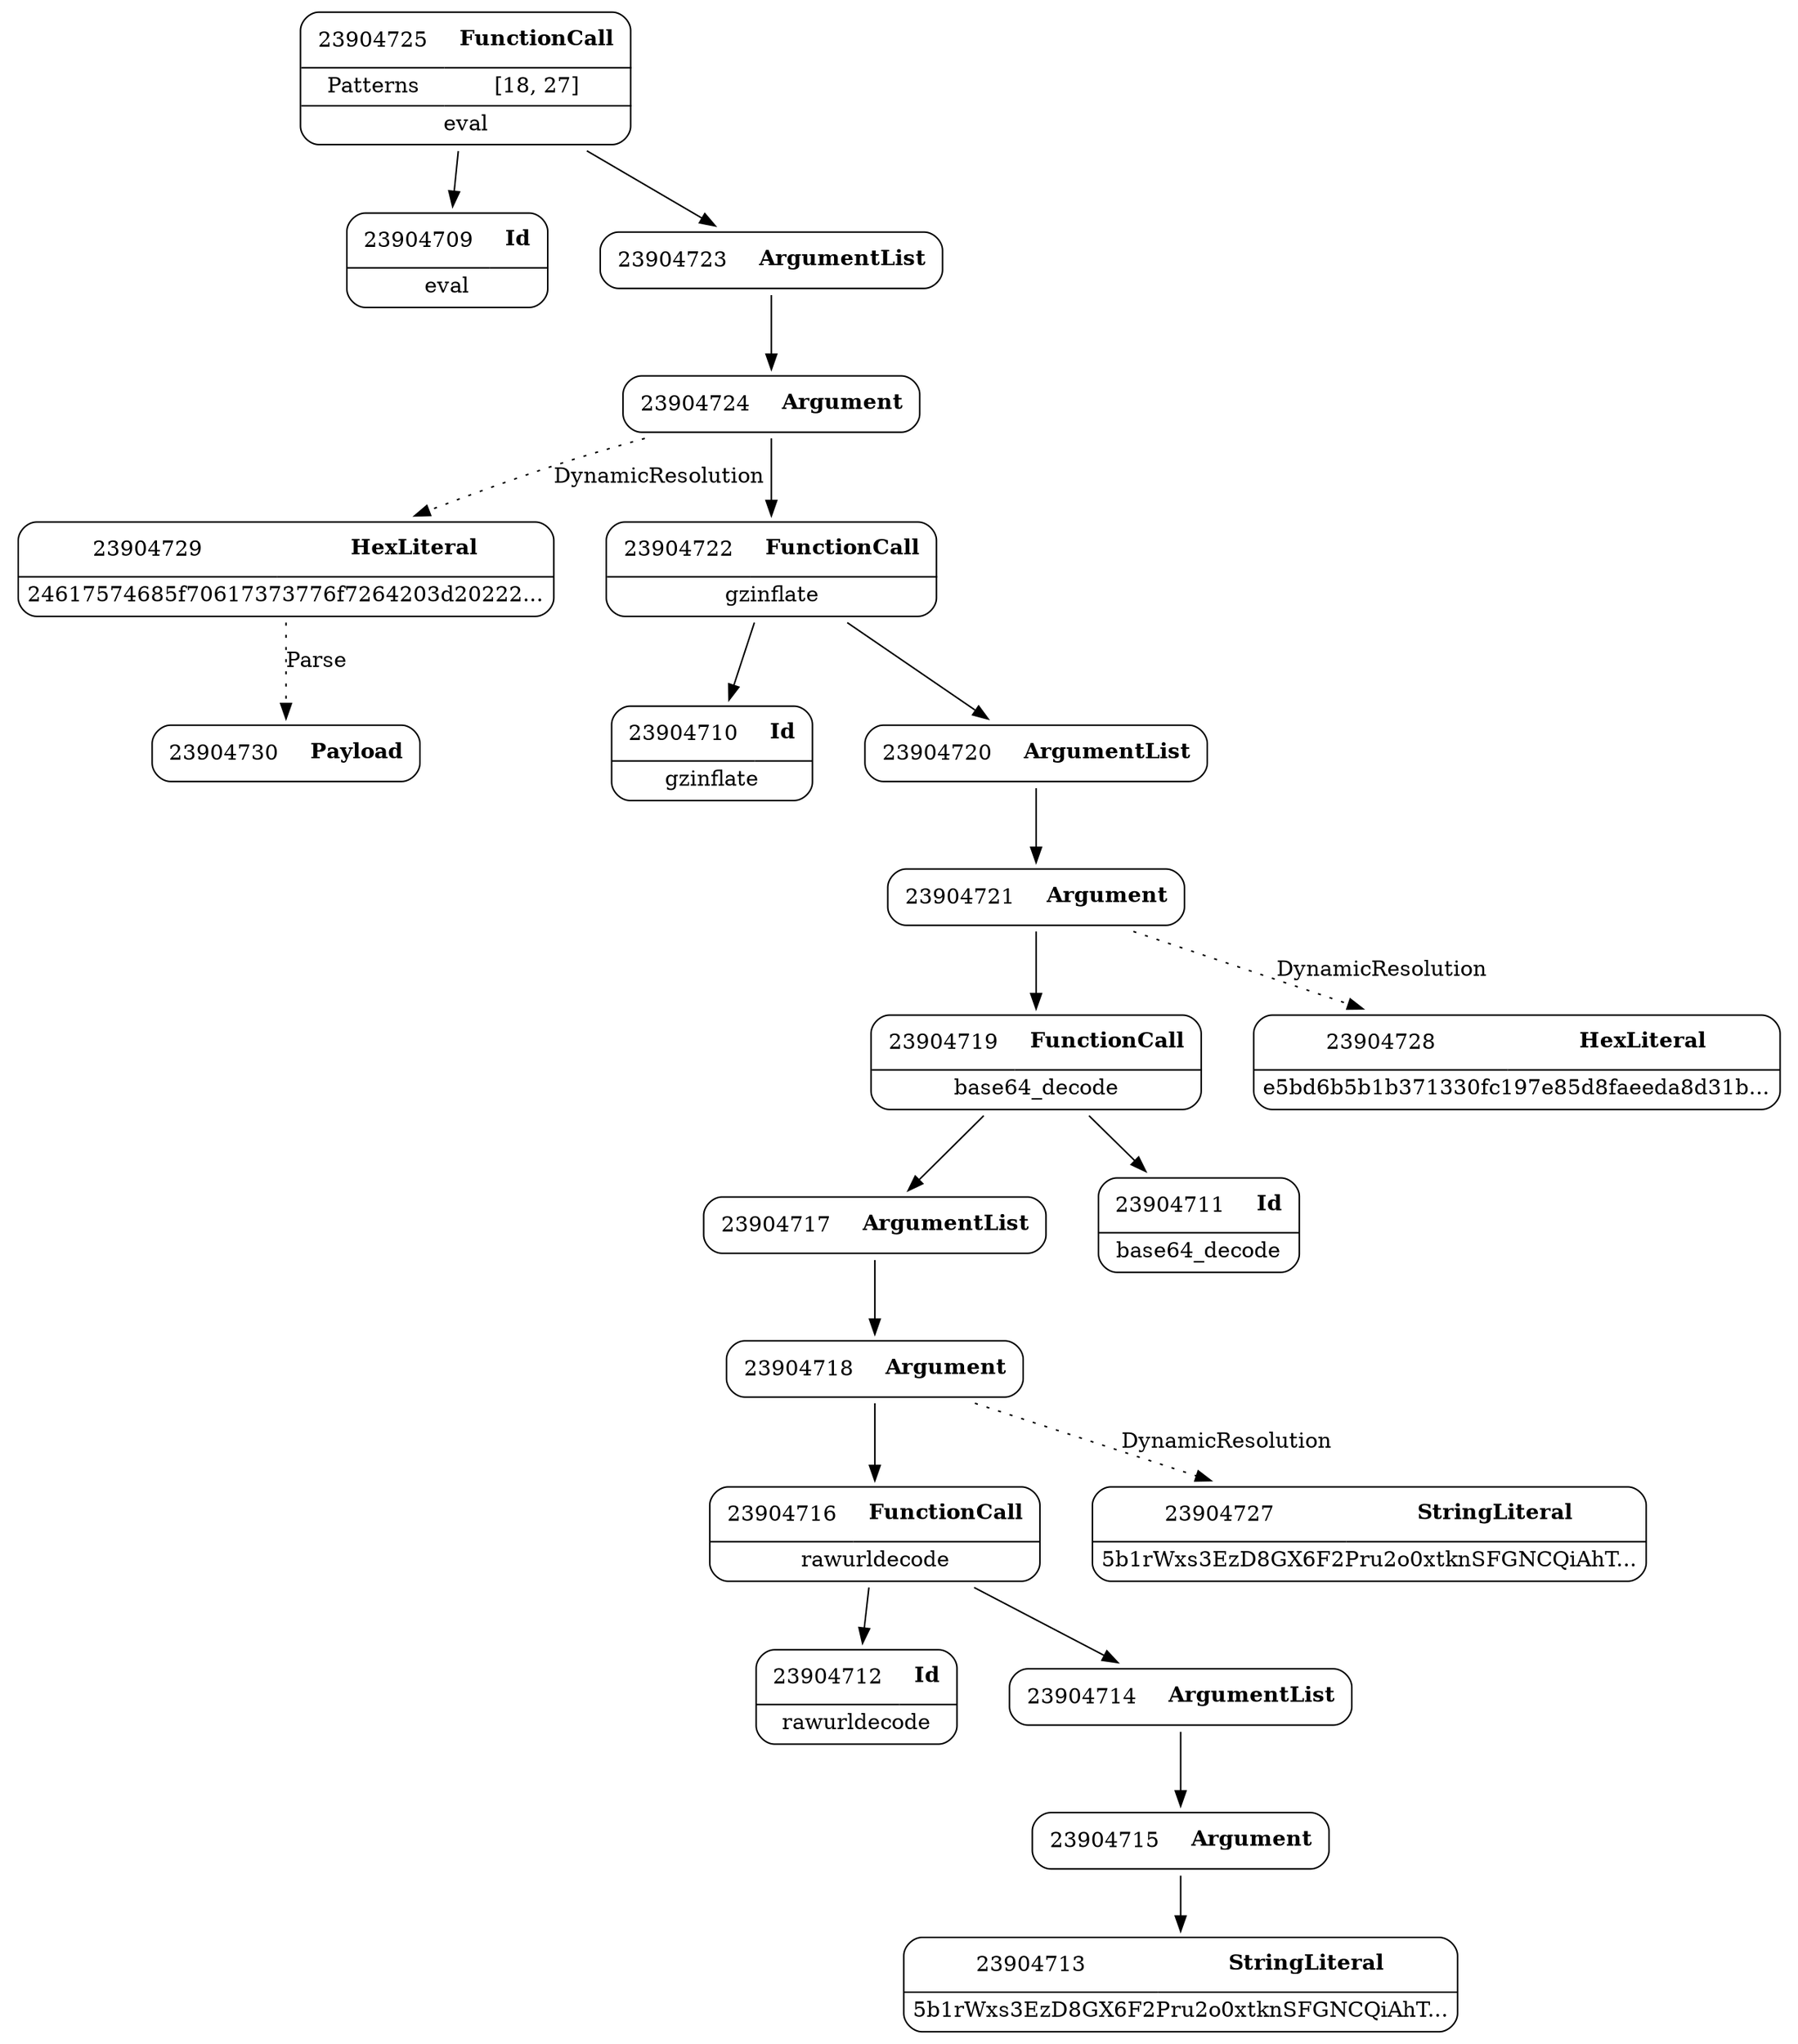 digraph ast {
node [shape=none];
23904716 [label=<<TABLE border='1' cellspacing='0' cellpadding='10' style='rounded' ><TR><TD border='0'>23904716</TD><TD border='0'><B>FunctionCall</B></TD></TR><HR/><TR><TD border='0' cellpadding='5' colspan='2'>rawurldecode</TD></TR></TABLE>>];
23904716 -> 23904712 [weight=2];
23904716 -> 23904714 [weight=2];
23904717 [label=<<TABLE border='1' cellspacing='0' cellpadding='10' style='rounded' ><TR><TD border='0'>23904717</TD><TD border='0'><B>ArgumentList</B></TD></TR></TABLE>>];
23904717 -> 23904718 [weight=2];
23904718 [label=<<TABLE border='1' cellspacing='0' cellpadding='10' style='rounded' ><TR><TD border='0'>23904718</TD><TD border='0'><B>Argument</B></TD></TR></TABLE>>];
23904718 -> 23904716 [weight=2];
23904718 -> 23904727 [style=dotted,label=DynamicResolution];
23904719 [label=<<TABLE border='1' cellspacing='0' cellpadding='10' style='rounded' ><TR><TD border='0'>23904719</TD><TD border='0'><B>FunctionCall</B></TD></TR><HR/><TR><TD border='0' cellpadding='5' colspan='2'>base64_decode</TD></TR></TABLE>>];
23904719 -> 23904711 [weight=2];
23904719 -> 23904717 [weight=2];
23904712 [label=<<TABLE border='1' cellspacing='0' cellpadding='10' style='rounded' ><TR><TD border='0'>23904712</TD><TD border='0'><B>Id</B></TD></TR><HR/><TR><TD border='0' cellpadding='5' colspan='2'>rawurldecode</TD></TR></TABLE>>];
23904713 [label=<<TABLE border='1' cellspacing='0' cellpadding='10' style='rounded' ><TR><TD border='0'>23904713</TD><TD border='0'><B>StringLiteral</B></TD></TR><HR/><TR><TD border='0' cellpadding='5' colspan='2'>5b1rWxs3EzD8GX6F2Pru2o0xtknSFGNCQiAhT...</TD></TR></TABLE>>];
23904714 [label=<<TABLE border='1' cellspacing='0' cellpadding='10' style='rounded' ><TR><TD border='0'>23904714</TD><TD border='0'><B>ArgumentList</B></TD></TR></TABLE>>];
23904714 -> 23904715 [weight=2];
23904715 [label=<<TABLE border='1' cellspacing='0' cellpadding='10' style='rounded' ><TR><TD border='0'>23904715</TD><TD border='0'><B>Argument</B></TD></TR></TABLE>>];
23904715 -> 23904713 [weight=2];
23904709 [label=<<TABLE border='1' cellspacing='0' cellpadding='10' style='rounded' ><TR><TD border='0'>23904709</TD><TD border='0'><B>Id</B></TD></TR><HR/><TR><TD border='0' cellpadding='5' colspan='2'>eval</TD></TR></TABLE>>];
23904710 [label=<<TABLE border='1' cellspacing='0' cellpadding='10' style='rounded' ><TR><TD border='0'>23904710</TD><TD border='0'><B>Id</B></TD></TR><HR/><TR><TD border='0' cellpadding='5' colspan='2'>gzinflate</TD></TR></TABLE>>];
23904711 [label=<<TABLE border='1' cellspacing='0' cellpadding='10' style='rounded' ><TR><TD border='0'>23904711</TD><TD border='0'><B>Id</B></TD></TR><HR/><TR><TD border='0' cellpadding='5' colspan='2'>base64_decode</TD></TR></TABLE>>];
23904728 [label=<<TABLE border='1' cellspacing='0' cellpadding='10' style='rounded' ><TR><TD border='0'>23904728</TD><TD border='0'><B>HexLiteral</B></TD></TR><HR/><TR><TD border='0' cellpadding='5' colspan='2'>e5bd6b5b1b371330fc197e85d8faeeda8d31b...</TD></TR></TABLE>>];
23904729 [label=<<TABLE border='1' cellspacing='0' cellpadding='10' style='rounded' ><TR><TD border='0'>23904729</TD><TD border='0'><B>HexLiteral</B></TD></TR><HR/><TR><TD border='0' cellpadding='5' colspan='2'>24617574685f70617373776f7264203d20222...</TD></TR></TABLE>>];
23904729 -> 23904730 [style=dotted,label=Parse];
23904730 [label=<<TABLE border='1' cellspacing='0' cellpadding='10' style='rounded' ><TR><TD border='0'>23904730</TD><TD border='0'><B>Payload</B></TD></TR></TABLE>>];
23904724 [label=<<TABLE border='1' cellspacing='0' cellpadding='10' style='rounded' ><TR><TD border='0'>23904724</TD><TD border='0'><B>Argument</B></TD></TR></TABLE>>];
23904724 -> 23904722 [weight=2];
23904724 -> 23904729 [style=dotted,label=DynamicResolution];
23904725 [label=<<TABLE border='1' cellspacing='0' cellpadding='10' style='rounded' ><TR><TD border='0'>23904725</TD><TD border='0'><B>FunctionCall</B></TD></TR><HR/><TR><TD border='0' cellpadding='5'>Patterns</TD><TD border='0' cellpadding='5'>[18, 27]</TD></TR><HR/><TR><TD border='0' cellpadding='5' colspan='2'>eval</TD></TR></TABLE>>];
23904725 -> 23904709 [weight=2];
23904725 -> 23904723 [weight=2];
23904727 [label=<<TABLE border='1' cellspacing='0' cellpadding='10' style='rounded' ><TR><TD border='0'>23904727</TD><TD border='0'><B>StringLiteral</B></TD></TR><HR/><TR><TD border='0' cellpadding='5' colspan='2'>5b1rWxs3EzD8GX6F2Pru2o0xtknSFGNCQiAhT...</TD></TR></TABLE>>];
23904720 [label=<<TABLE border='1' cellspacing='0' cellpadding='10' style='rounded' ><TR><TD border='0'>23904720</TD><TD border='0'><B>ArgumentList</B></TD></TR></TABLE>>];
23904720 -> 23904721 [weight=2];
23904721 [label=<<TABLE border='1' cellspacing='0' cellpadding='10' style='rounded' ><TR><TD border='0'>23904721</TD><TD border='0'><B>Argument</B></TD></TR></TABLE>>];
23904721 -> 23904719 [weight=2];
23904721 -> 23904728 [style=dotted,label=DynamicResolution];
23904722 [label=<<TABLE border='1' cellspacing='0' cellpadding='10' style='rounded' ><TR><TD border='0'>23904722</TD><TD border='0'><B>FunctionCall</B></TD></TR><HR/><TR><TD border='0' cellpadding='5' colspan='2'>gzinflate</TD></TR></TABLE>>];
23904722 -> 23904710 [weight=2];
23904722 -> 23904720 [weight=2];
23904723 [label=<<TABLE border='1' cellspacing='0' cellpadding='10' style='rounded' ><TR><TD border='0'>23904723</TD><TD border='0'><B>ArgumentList</B></TD></TR></TABLE>>];
23904723 -> 23904724 [weight=2];
}
